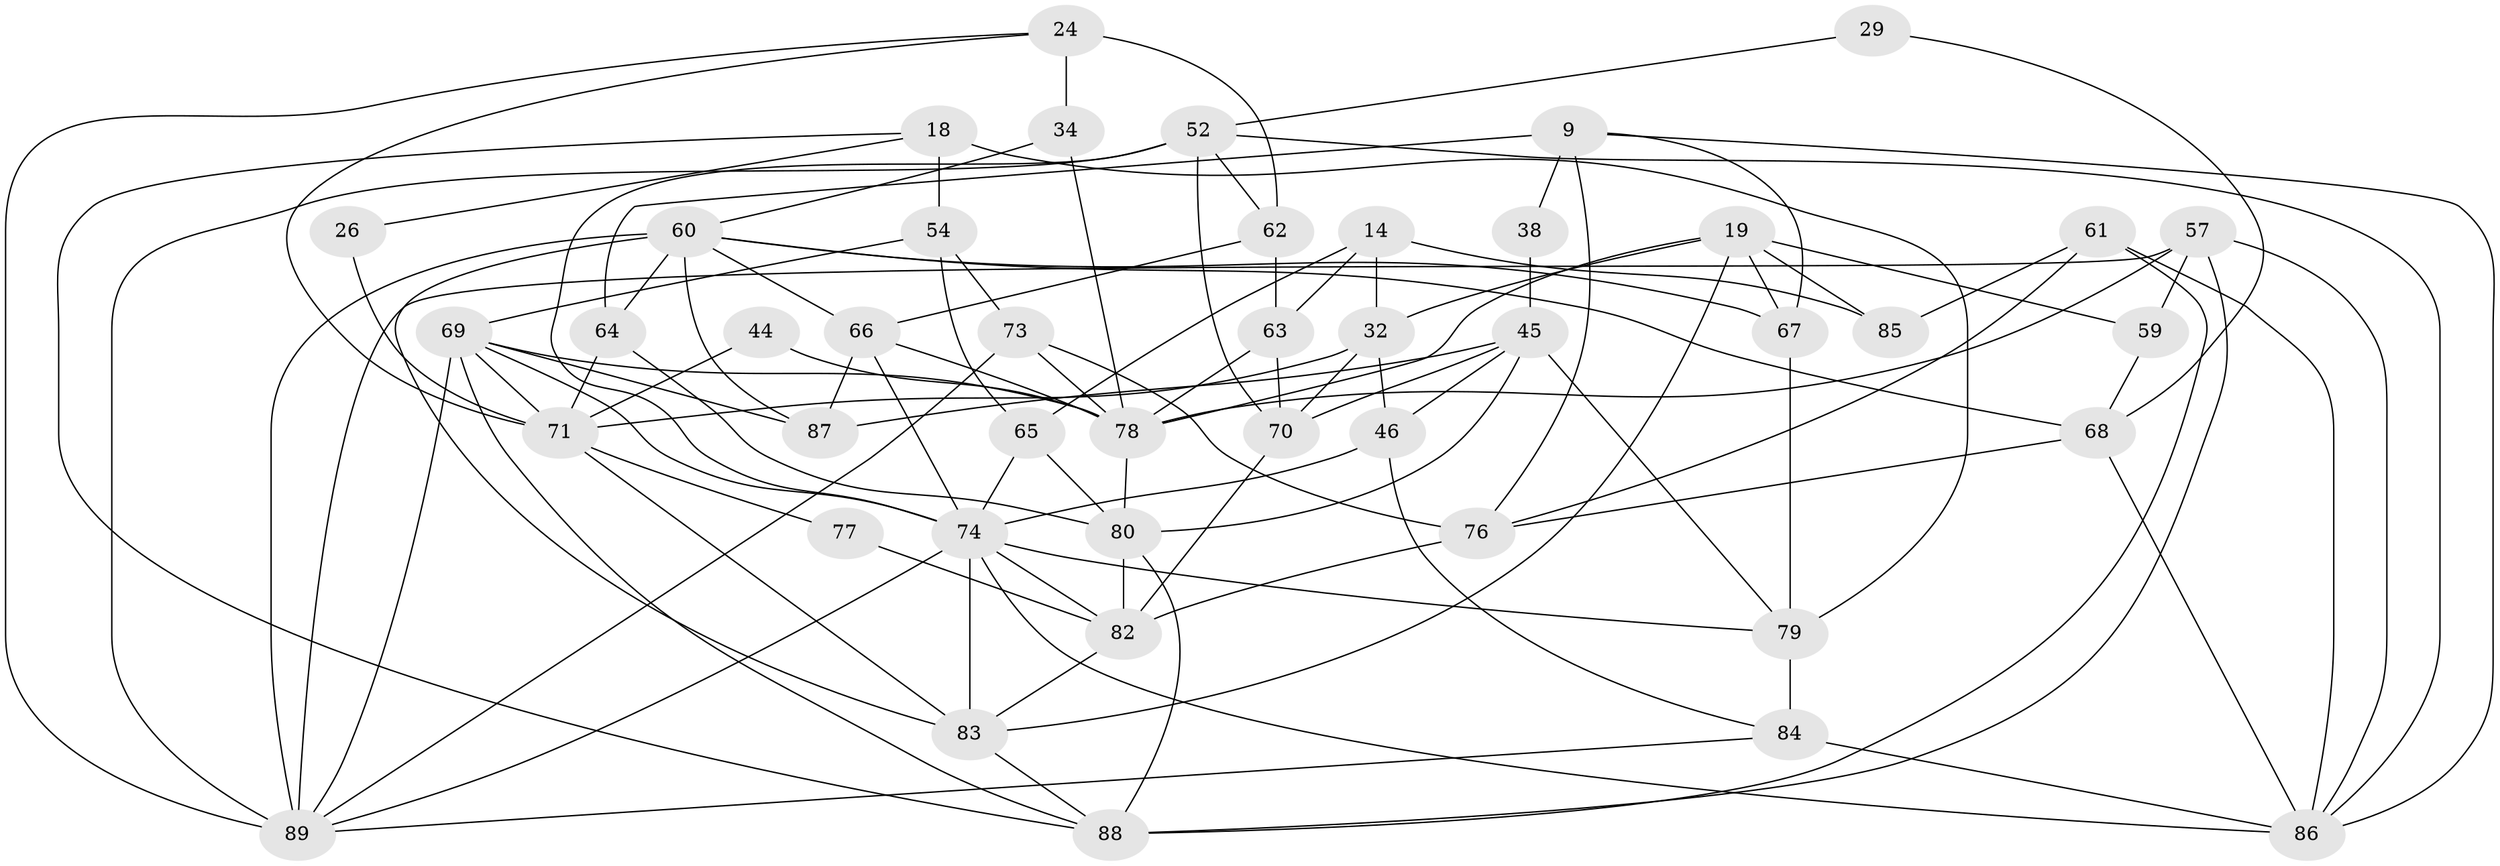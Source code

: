 // original degree distribution, {4: 0.33707865168539325, 5: 0.25842696629213485, 6: 0.056179775280898875, 2: 0.14606741573033707, 3: 0.1797752808988764, 8: 0.011235955056179775, 9: 0.011235955056179775}
// Generated by graph-tools (version 1.1) at 2025/50/03/09/25 04:50:46]
// undirected, 44 vertices, 107 edges
graph export_dot {
graph [start="1"]
  node [color=gray90,style=filled];
  9;
  14;
  18;
  19 [super="+7"];
  24;
  26;
  29;
  32 [super="+6"];
  34;
  38;
  44;
  45 [super="+13+41"];
  46;
  52 [super="+1"];
  54;
  57 [super="+47"];
  59 [super="+51"];
  60 [super="+53+42"];
  61;
  62 [super="+37"];
  63;
  64 [super="+58"];
  65;
  66;
  67;
  68 [super="+25"];
  69 [super="+33"];
  70;
  71 [super="+43"];
  73 [super="+35"];
  74 [super="+12+17+23"];
  76 [super="+75"];
  77;
  78 [super="+40+56+72"];
  79 [super="+28"];
  80 [super="+16"];
  82 [super="+50+49"];
  83 [super="+10"];
  84 [super="+36"];
  85 [super="+81"];
  86 [super="+2+5"];
  87 [super="+55"];
  88 [super="+3"];
  89 [super="+48"];
  9 -- 86;
  9 -- 38;
  9 -- 64 [weight=2];
  9 -- 67;
  9 -- 76;
  14 -- 32;
  14 -- 63;
  14 -- 65;
  14 -- 85;
  18 -- 79 [weight=2];
  18 -- 26;
  18 -- 54;
  18 -- 88;
  19 -- 59;
  19 -- 67;
  19 -- 32;
  19 -- 83;
  19 -- 85 [weight=2];
  19 -- 78 [weight=2];
  24 -- 34;
  24 -- 71;
  24 -- 62 [weight=2];
  24 -- 89;
  26 -- 71;
  29 -- 68;
  29 -- 52;
  32 -- 71 [weight=2];
  32 -- 70;
  32 -- 46;
  34 -- 60;
  34 -- 78;
  38 -- 45;
  44 -- 71;
  44 -- 78;
  45 -- 70;
  45 -- 46;
  45 -- 87 [weight=2];
  45 -- 80;
  45 -- 79;
  46 -- 84;
  46 -- 74;
  52 -- 70;
  52 -- 62;
  52 -- 86;
  52 -- 74;
  52 -- 89 [weight=2];
  54 -- 65;
  54 -- 73;
  54 -- 69;
  57 -- 88;
  57 -- 78 [weight=2];
  57 -- 86;
  57 -- 59;
  57 -- 89;
  59 -- 68;
  60 -- 89 [weight=2];
  60 -- 87;
  60 -- 64;
  60 -- 66;
  60 -- 83 [weight=2];
  60 -- 67;
  60 -- 68;
  61 -- 76;
  61 -- 86;
  61 -- 88;
  61 -- 85;
  62 -- 66;
  62 -- 63;
  63 -- 70;
  63 -- 78 [weight=2];
  64 -- 71;
  64 -- 80;
  65 -- 80;
  65 -- 74;
  66 -- 87;
  66 -- 74;
  66 -- 78;
  67 -- 79 [weight=2];
  68 -- 86;
  68 -- 76 [weight=2];
  69 -- 71 [weight=2];
  69 -- 74 [weight=2];
  69 -- 87 [weight=2];
  69 -- 88;
  69 -- 78 [weight=2];
  69 -- 89;
  70 -- 82;
  71 -- 77;
  71 -- 83 [weight=2];
  73 -- 89;
  73 -- 76;
  73 -- 78 [weight=2];
  74 -- 83;
  74 -- 89;
  74 -- 79;
  74 -- 82;
  74 -- 86;
  76 -- 82;
  77 -- 82;
  78 -- 80;
  79 -- 84;
  80 -- 82 [weight=3];
  80 -- 88 [weight=2];
  82 -- 83 [weight=2];
  83 -- 88 [weight=2];
  84 -- 86 [weight=2];
  84 -- 89;
}
